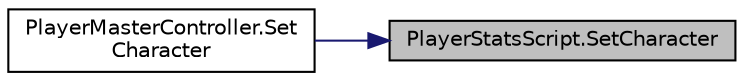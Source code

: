 digraph "PlayerStatsScript.SetCharacter"
{
 // LATEX_PDF_SIZE
  edge [fontname="Helvetica",fontsize="10",labelfontname="Helvetica",labelfontsize="10"];
  node [fontname="Helvetica",fontsize="10",shape=record];
  rankdir="RL";
  Node1 [label="PlayerStatsScript.SetCharacter",height=0.2,width=0.4,color="black", fillcolor="grey75", style="filled", fontcolor="black",tooltip="Set the player's character"];
  Node1 -> Node2 [dir="back",color="midnightblue",fontsize="10",style="solid",fontname="Helvetica"];
  Node2 [label="PlayerMasterController.Set\lCharacter",height=0.2,width=0.4,color="black", fillcolor="white", style="filled",URL="$class_player_master_controller.html#a9f294b7820f8de277ca1e38d47f73b79",tooltip="Set the player's character"];
}
